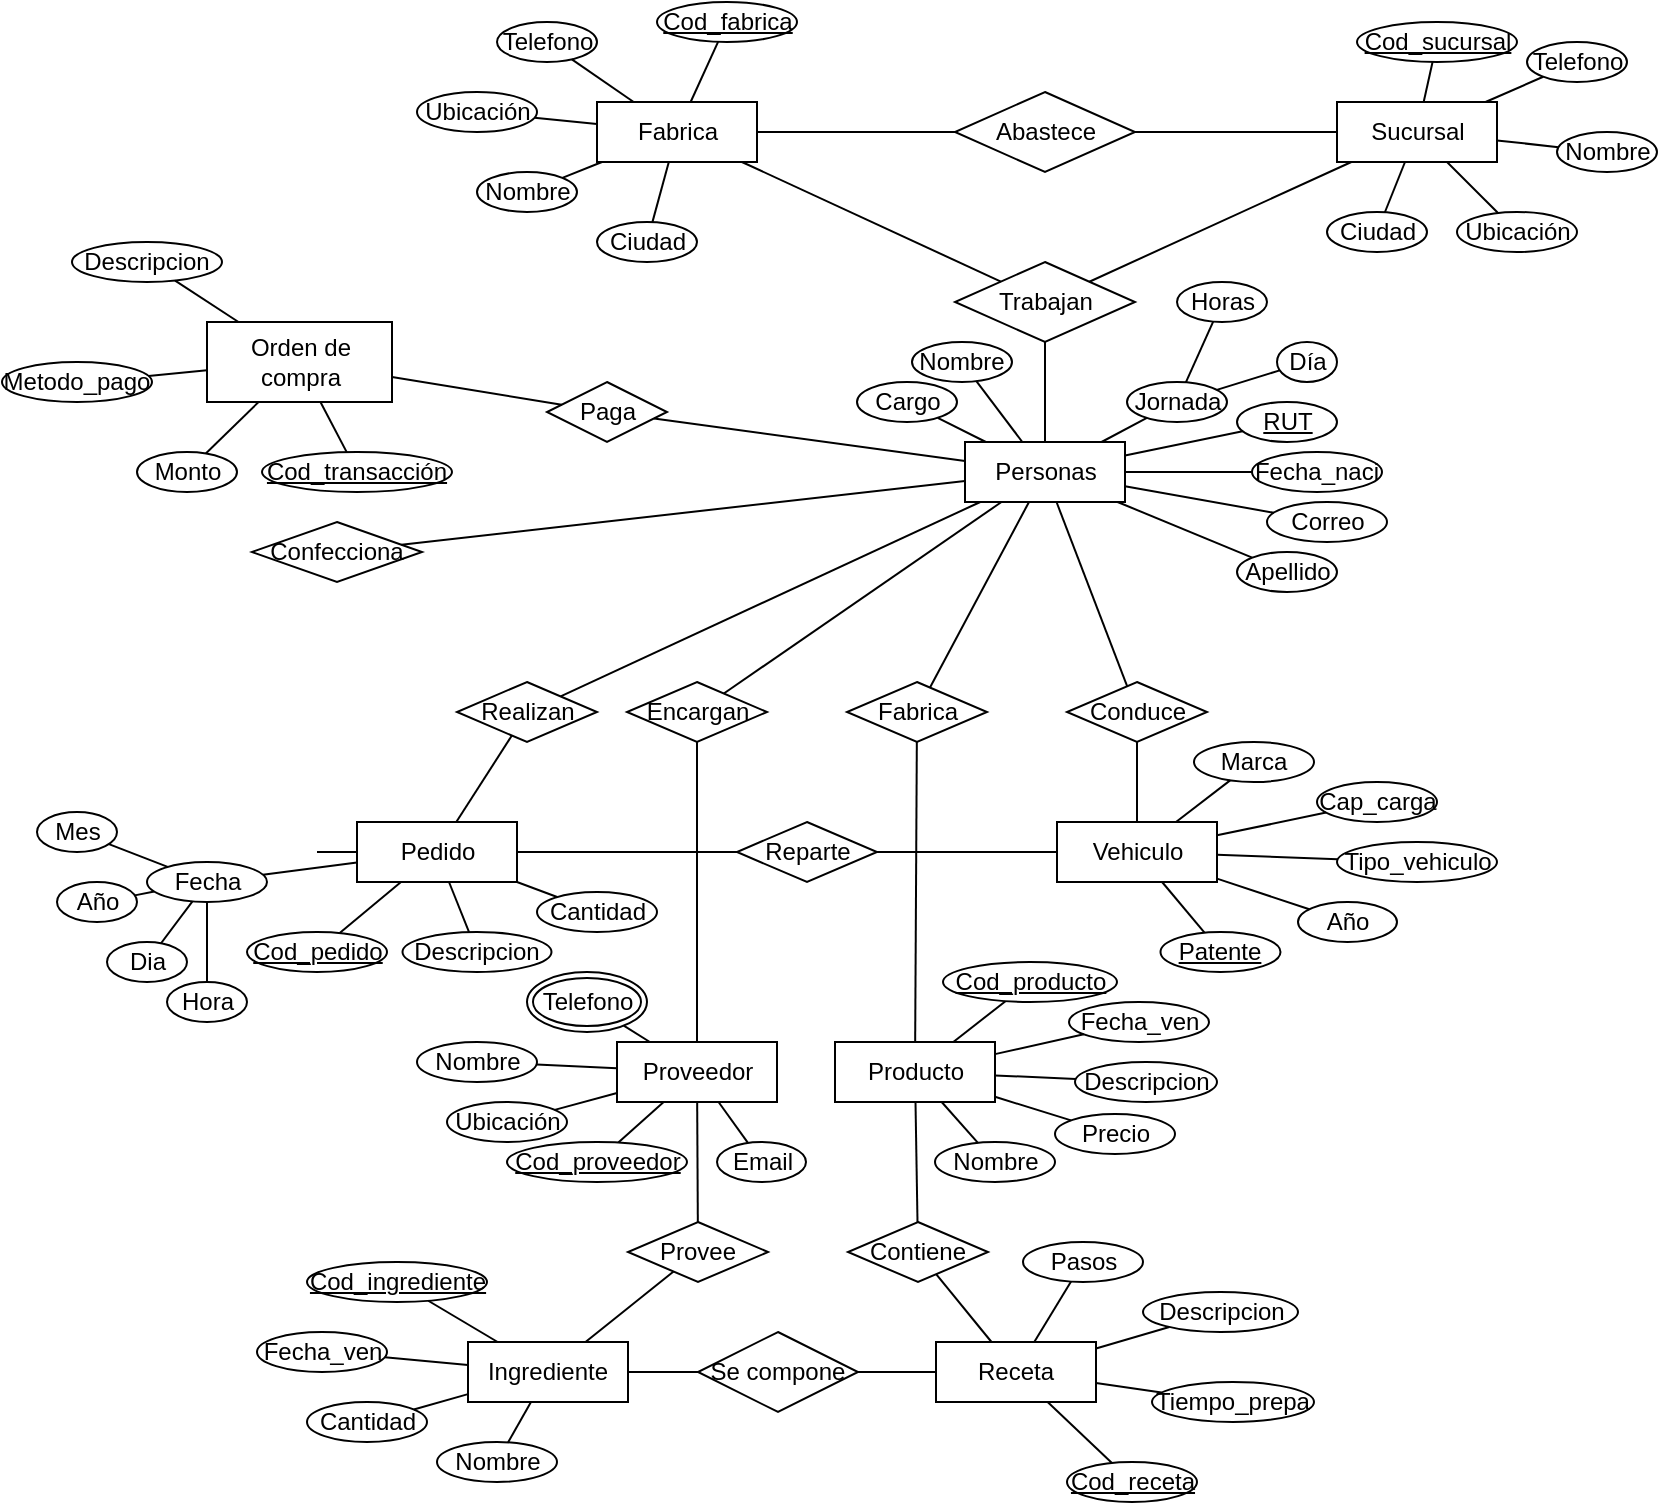 <mxfile version="21.3.7" type="device">
  <diagram name="Página-1" id="xg-PnJ5UTF3HTIieWov8">
    <mxGraphModel dx="2261" dy="756" grid="1" gridSize="10" guides="1" tooltips="1" connect="1" arrows="1" fold="1" page="1" pageScale="1" pageWidth="827" pageHeight="1169" math="0" shadow="0">
      <root>
        <mxCell id="0" />
        <mxCell id="1" parent="0" />
        <mxCell id="lKZP19kNSciog7X_ONzH-1" value="&lt;font style=&quot;vertical-align: inherit;&quot;&gt;&lt;font style=&quot;vertical-align: inherit;&quot;&gt;Fabrica&lt;/font&gt;&lt;/font&gt;" style="whiteSpace=wrap;html=1;align=center;" vertex="1" parent="1">
          <mxGeometry x="242.5" y="100" width="80" height="30" as="geometry" />
        </mxCell>
        <mxCell id="lKZP19kNSciog7X_ONzH-2" value="&lt;font style=&quot;vertical-align: inherit;&quot;&gt;&lt;font style=&quot;vertical-align: inherit;&quot;&gt;Sucursal&lt;br&gt;&lt;/font&gt;&lt;/font&gt;" style="whiteSpace=wrap;html=1;align=center;" vertex="1" parent="1">
          <mxGeometry x="612.5" y="100" width="80" height="30" as="geometry" />
        </mxCell>
        <mxCell id="lKZP19kNSciog7X_ONzH-3" value="&lt;font style=&quot;vertical-align: inherit;&quot;&gt;&lt;font style=&quot;vertical-align: inherit;&quot;&gt;Abastece&lt;/font&gt;&lt;/font&gt;" style="shape=rhombus;perimeter=rhombusPerimeter;whiteSpace=wrap;html=1;align=center;" vertex="1" parent="1">
          <mxGeometry x="421.5" y="95" width="90" height="40" as="geometry" />
        </mxCell>
        <mxCell id="lKZP19kNSciog7X_ONzH-4" value="&lt;font style=&quot;vertical-align: inherit;&quot;&gt;&lt;font style=&quot;vertical-align: inherit;&quot;&gt;&lt;font style=&quot;vertical-align: inherit;&quot;&gt;&lt;font style=&quot;vertical-align: inherit;&quot;&gt;Trabajan&lt;/font&gt;&lt;/font&gt;&lt;/font&gt;&lt;/font&gt;" style="shape=rhombus;perimeter=rhombusPerimeter;whiteSpace=wrap;html=1;align=center;" vertex="1" parent="1">
          <mxGeometry x="421.5" y="180" width="90" height="40" as="geometry" />
        </mxCell>
        <mxCell id="lKZP19kNSciog7X_ONzH-5" value="" style="endArrow=none;html=1;rounded=0;" edge="1" parent="1" source="lKZP19kNSciog7X_ONzH-3" target="lKZP19kNSciog7X_ONzH-2">
          <mxGeometry relative="1" as="geometry">
            <mxPoint x="382.5" y="300" as="sourcePoint" />
            <mxPoint x="542.5" y="300" as="targetPoint" />
          </mxGeometry>
        </mxCell>
        <mxCell id="lKZP19kNSciog7X_ONzH-6" value="" style="endArrow=none;html=1;rounded=0;" edge="1" parent="1" source="lKZP19kNSciog7X_ONzH-1" target="lKZP19kNSciog7X_ONzH-3">
          <mxGeometry relative="1" as="geometry">
            <mxPoint x="382.5" y="300" as="sourcePoint" />
            <mxPoint x="542.5" y="300" as="targetPoint" />
          </mxGeometry>
        </mxCell>
        <mxCell id="lKZP19kNSciog7X_ONzH-7" value="" style="endArrow=none;html=1;rounded=0;" edge="1" parent="1" source="lKZP19kNSciog7X_ONzH-4" target="lKZP19kNSciog7X_ONzH-2">
          <mxGeometry relative="1" as="geometry">
            <mxPoint x="382.5" y="300" as="sourcePoint" />
            <mxPoint x="542.5" y="300" as="targetPoint" />
          </mxGeometry>
        </mxCell>
        <mxCell id="lKZP19kNSciog7X_ONzH-8" value="" style="endArrow=none;html=1;rounded=0;" edge="1" parent="1" source="lKZP19kNSciog7X_ONzH-1" target="lKZP19kNSciog7X_ONzH-4">
          <mxGeometry relative="1" as="geometry">
            <mxPoint x="382.5" y="300" as="sourcePoint" />
            <mxPoint x="542.5" y="300" as="targetPoint" />
          </mxGeometry>
        </mxCell>
        <mxCell id="lKZP19kNSciog7X_ONzH-10" value="" style="endArrow=none;html=1;rounded=0;" edge="1" parent="1" source="lKZP19kNSciog7X_ONzH-11" target="lKZP19kNSciog7X_ONzH-4">
          <mxGeometry relative="1" as="geometry">
            <mxPoint x="382.5" y="300" as="sourcePoint" />
            <mxPoint x="542.5" y="300" as="targetPoint" />
          </mxGeometry>
        </mxCell>
        <mxCell id="lKZP19kNSciog7X_ONzH-11" value="&lt;font style=&quot;vertical-align: inherit;&quot;&gt;&lt;font style=&quot;vertical-align: inherit;&quot;&gt;&lt;font style=&quot;vertical-align: inherit;&quot;&gt;&lt;font style=&quot;vertical-align: inherit;&quot;&gt;Personas&lt;/font&gt;&lt;/font&gt;&lt;/font&gt;&lt;/font&gt;" style="whiteSpace=wrap;html=1;align=center;" vertex="1" parent="1">
          <mxGeometry x="426.5" y="270" width="80" height="30" as="geometry" />
        </mxCell>
        <mxCell id="lKZP19kNSciog7X_ONzH-12" value="" style="endArrow=none;html=1;rounded=0;" edge="1" parent="1" source="lKZP19kNSciog7X_ONzH-11" target="lKZP19kNSciog7X_ONzH-77">
          <mxGeometry relative="1" as="geometry">
            <mxPoint x="382.5" y="300" as="sourcePoint" />
            <mxPoint x="466.5" y="325" as="targetPoint" />
          </mxGeometry>
        </mxCell>
        <mxCell id="lKZP19kNSciog7X_ONzH-13" value="&lt;font style=&quot;vertical-align: inherit;&quot;&gt;&lt;font style=&quot;vertical-align: inherit;&quot;&gt;&lt;font style=&quot;vertical-align: inherit;&quot;&gt;&lt;font style=&quot;vertical-align: inherit;&quot;&gt;&lt;font style=&quot;vertical-align: inherit;&quot;&gt;&lt;font style=&quot;vertical-align: inherit;&quot;&gt;&lt;font style=&quot;vertical-align: inherit;&quot;&gt;&lt;font style=&quot;vertical-align: inherit;&quot;&gt;&lt;font style=&quot;vertical-align: inherit;&quot;&gt;&lt;font style=&quot;vertical-align: inherit;&quot;&gt;&lt;font style=&quot;vertical-align: inherit;&quot;&gt;&lt;font style=&quot;vertical-align: inherit;&quot;&gt;&lt;font style=&quot;vertical-align: inherit;&quot;&gt;&lt;font style=&quot;vertical-align: inherit;&quot;&gt;Confecciona&lt;/font&gt;&lt;/font&gt;&lt;/font&gt;&lt;/font&gt;&lt;/font&gt;&lt;/font&gt;&lt;/font&gt;&lt;/font&gt;&lt;/font&gt;&lt;/font&gt;&lt;/font&gt;&lt;/font&gt;&lt;/font&gt;&lt;/font&gt;" style="shape=rhombus;perimeter=rhombusPerimeter;whiteSpace=wrap;html=1;align=center;" vertex="1" parent="1">
          <mxGeometry x="70" y="310" width="85" height="30" as="geometry" />
        </mxCell>
        <mxCell id="lKZP19kNSciog7X_ONzH-14" value="" style="endArrow=none;html=1;rounded=0;" edge="1" parent="1" source="lKZP19kNSciog7X_ONzH-13" target="lKZP19kNSciog7X_ONzH-11">
          <mxGeometry relative="1" as="geometry">
            <mxPoint x="192.5" y="420" as="sourcePoint" />
            <mxPoint x="352.5" y="420" as="targetPoint" />
          </mxGeometry>
        </mxCell>
        <mxCell id="lKZP19kNSciog7X_ONzH-15" value="&lt;font style=&quot;vertical-align: inherit;&quot;&gt;&lt;font style=&quot;vertical-align: inherit;&quot;&gt;Telefono&lt;/font&gt;&lt;/font&gt;" style="ellipse;whiteSpace=wrap;html=1;align=center;" vertex="1" parent="1">
          <mxGeometry x="192.5" y="60" width="50" height="20" as="geometry" />
        </mxCell>
        <mxCell id="lKZP19kNSciog7X_ONzH-16" value="&lt;font style=&quot;vertical-align: inherit;&quot;&gt;&lt;font style=&quot;vertical-align: inherit;&quot;&gt;&lt;font style=&quot;vertical-align: inherit;&quot;&gt;&lt;font style=&quot;vertical-align: inherit;&quot;&gt;Nombre&lt;/font&gt;&lt;/font&gt;&lt;/font&gt;&lt;/font&gt;" style="ellipse;whiteSpace=wrap;html=1;align=center;" vertex="1" parent="1">
          <mxGeometry x="182.5" y="135" width="50" height="20" as="geometry" />
        </mxCell>
        <mxCell id="lKZP19kNSciog7X_ONzH-17" value="&lt;font style=&quot;vertical-align: inherit;&quot;&gt;&lt;font style=&quot;vertical-align: inherit;&quot;&gt;&lt;font style=&quot;vertical-align: inherit;&quot;&gt;&lt;font style=&quot;vertical-align: inherit;&quot;&gt;Ciudad&lt;/font&gt;&lt;/font&gt;&lt;/font&gt;&lt;/font&gt;" style="ellipse;whiteSpace=wrap;html=1;align=center;" vertex="1" parent="1">
          <mxGeometry x="242.5" y="160" width="50" height="20" as="geometry" />
        </mxCell>
        <mxCell id="lKZP19kNSciog7X_ONzH-18" value="&lt;font style=&quot;vertical-align: inherit;&quot;&gt;&lt;font style=&quot;vertical-align: inherit;&quot;&gt;&lt;font style=&quot;vertical-align: inherit;&quot;&gt;&lt;font style=&quot;vertical-align: inherit;&quot;&gt;Ubicación&lt;/font&gt;&lt;/font&gt;&lt;/font&gt;&lt;/font&gt;" style="ellipse;whiteSpace=wrap;html=1;align=center;" vertex="1" parent="1">
          <mxGeometry x="152.5" y="95" width="60" height="20" as="geometry" />
        </mxCell>
        <mxCell id="lKZP19kNSciog7X_ONzH-19" value="&lt;font style=&quot;vertical-align: inherit;&quot;&gt;&lt;font style=&quot;vertical-align: inherit;&quot;&gt;&lt;font style=&quot;vertical-align: inherit;&quot;&gt;&lt;font style=&quot;vertical-align: inherit;&quot;&gt;&lt;font style=&quot;vertical-align: inherit;&quot;&gt;&lt;font style=&quot;vertical-align: inherit;&quot;&gt;&lt;u&gt;Cod_fabrica&lt;/u&gt;&lt;/font&gt;&lt;/font&gt;&lt;/font&gt;&lt;/font&gt;&lt;/font&gt;&lt;/font&gt;" style="ellipse;whiteSpace=wrap;html=1;align=center;" vertex="1" parent="1">
          <mxGeometry x="272.5" y="50" width="70" height="20" as="geometry" />
        </mxCell>
        <mxCell id="lKZP19kNSciog7X_ONzH-20" value="" style="endArrow=none;html=1;rounded=0;" edge="1" parent="1" source="lKZP19kNSciog7X_ONzH-19" target="lKZP19kNSciog7X_ONzH-1">
          <mxGeometry relative="1" as="geometry">
            <mxPoint x="362.5" y="250" as="sourcePoint" />
            <mxPoint x="522.5" y="250" as="targetPoint" />
          </mxGeometry>
        </mxCell>
        <mxCell id="lKZP19kNSciog7X_ONzH-21" value="" style="endArrow=none;html=1;rounded=0;" edge="1" parent="1" source="lKZP19kNSciog7X_ONzH-15" target="lKZP19kNSciog7X_ONzH-1">
          <mxGeometry relative="1" as="geometry">
            <mxPoint x="362.5" y="250" as="sourcePoint" />
            <mxPoint x="522.5" y="250" as="targetPoint" />
          </mxGeometry>
        </mxCell>
        <mxCell id="lKZP19kNSciog7X_ONzH-22" value="" style="endArrow=none;html=1;rounded=0;" edge="1" parent="1" source="lKZP19kNSciog7X_ONzH-18" target="lKZP19kNSciog7X_ONzH-1">
          <mxGeometry relative="1" as="geometry">
            <mxPoint x="362.5" y="250" as="sourcePoint" />
            <mxPoint x="522.5" y="250" as="targetPoint" />
          </mxGeometry>
        </mxCell>
        <mxCell id="lKZP19kNSciog7X_ONzH-23" value="" style="endArrow=none;html=1;rounded=0;" edge="1" parent="1" source="lKZP19kNSciog7X_ONzH-16" target="lKZP19kNSciog7X_ONzH-1">
          <mxGeometry relative="1" as="geometry">
            <mxPoint x="362.5" y="250" as="sourcePoint" />
            <mxPoint x="522.5" y="250" as="targetPoint" />
          </mxGeometry>
        </mxCell>
        <mxCell id="lKZP19kNSciog7X_ONzH-24" value="" style="endArrow=none;html=1;rounded=0;" edge="1" parent="1" source="lKZP19kNSciog7X_ONzH-1" target="lKZP19kNSciog7X_ONzH-17">
          <mxGeometry relative="1" as="geometry">
            <mxPoint x="362.5" y="250" as="sourcePoint" />
            <mxPoint x="522.5" y="250" as="targetPoint" />
          </mxGeometry>
        </mxCell>
        <mxCell id="lKZP19kNSciog7X_ONzH-25" value="&lt;font style=&quot;vertical-align: inherit;&quot;&gt;&lt;font style=&quot;vertical-align: inherit;&quot;&gt;&lt;font style=&quot;vertical-align: inherit;&quot;&gt;&lt;font style=&quot;vertical-align: inherit;&quot;&gt;&lt;font style=&quot;vertical-align: inherit;&quot;&gt;&lt;font style=&quot;vertical-align: inherit;&quot;&gt;Ciudad&lt;/font&gt;&lt;/font&gt;&lt;/font&gt;&lt;/font&gt;&lt;/font&gt;&lt;/font&gt;" style="ellipse;whiteSpace=wrap;html=1;align=center;" vertex="1" parent="1">
          <mxGeometry x="607.5" y="155" width="50" height="20" as="geometry" />
        </mxCell>
        <mxCell id="lKZP19kNSciog7X_ONzH-26" value="&lt;font style=&quot;vertical-align: inherit;&quot;&gt;&lt;font style=&quot;vertical-align: inherit;&quot;&gt;&lt;font style=&quot;vertical-align: inherit;&quot;&gt;&lt;font style=&quot;vertical-align: inherit;&quot;&gt;&lt;font style=&quot;vertical-align: inherit;&quot;&gt;&lt;font style=&quot;vertical-align: inherit;&quot;&gt;&lt;font style=&quot;vertical-align: inherit;&quot;&gt;&lt;font style=&quot;vertical-align: inherit;&quot;&gt;Ubicación&lt;/font&gt;&lt;/font&gt;&lt;/font&gt;&lt;/font&gt;&lt;/font&gt;&lt;/font&gt;&lt;/font&gt;&lt;/font&gt;" style="ellipse;whiteSpace=wrap;html=1;align=center;" vertex="1" parent="1">
          <mxGeometry x="672.5" y="155" width="60" height="20" as="geometry" />
        </mxCell>
        <mxCell id="lKZP19kNSciog7X_ONzH-27" value="&lt;font style=&quot;vertical-align: inherit;&quot;&gt;&lt;font style=&quot;vertical-align: inherit;&quot;&gt;&lt;font style=&quot;vertical-align: inherit;&quot;&gt;&lt;font style=&quot;vertical-align: inherit;&quot;&gt;&lt;font style=&quot;vertical-align: inherit;&quot;&gt;&lt;font style=&quot;vertical-align: inherit;&quot;&gt;&lt;font style=&quot;vertical-align: inherit;&quot;&gt;&lt;font style=&quot;vertical-align: inherit;&quot;&gt;Nombre&lt;/font&gt;&lt;/font&gt;&lt;/font&gt;&lt;/font&gt;&lt;/font&gt;&lt;/font&gt;&lt;/font&gt;&lt;/font&gt;" style="ellipse;whiteSpace=wrap;html=1;align=center;" vertex="1" parent="1">
          <mxGeometry x="722.5" y="115" width="50" height="20" as="geometry" />
        </mxCell>
        <mxCell id="lKZP19kNSciog7X_ONzH-28" value="&lt;font style=&quot;vertical-align: inherit;&quot;&gt;&lt;font style=&quot;vertical-align: inherit;&quot;&gt;&lt;font style=&quot;vertical-align: inherit;&quot;&gt;&lt;font style=&quot;vertical-align: inherit;&quot;&gt;&lt;font style=&quot;vertical-align: inherit;&quot;&gt;&lt;font style=&quot;vertical-align: inherit;&quot;&gt;&lt;font style=&quot;vertical-align: inherit;&quot;&gt;&lt;font style=&quot;vertical-align: inherit;&quot;&gt;Telefono&lt;/font&gt;&lt;/font&gt;&lt;/font&gt;&lt;/font&gt;&lt;/font&gt;&lt;/font&gt;&lt;/font&gt;&lt;/font&gt;" style="ellipse;whiteSpace=wrap;html=1;align=center;" vertex="1" parent="1">
          <mxGeometry x="707.5" y="70" width="50" height="20" as="geometry" />
        </mxCell>
        <mxCell id="lKZP19kNSciog7X_ONzH-29" value="&lt;font style=&quot;vertical-align: inherit;&quot;&gt;&lt;font style=&quot;vertical-align: inherit;&quot;&gt;&lt;font style=&quot;vertical-align: inherit;&quot;&gt;&lt;font style=&quot;vertical-align: inherit;&quot;&gt;&lt;font style=&quot;vertical-align: inherit;&quot;&gt;&lt;font style=&quot;vertical-align: inherit;&quot;&gt;&lt;font style=&quot;vertical-align: inherit;&quot;&gt;&lt;font style=&quot;vertical-align: inherit;&quot;&gt;&lt;u&gt;Cod_sucursal&lt;/u&gt;&lt;/font&gt;&lt;/font&gt;&lt;/font&gt;&lt;/font&gt;&lt;/font&gt;&lt;/font&gt;&lt;/font&gt;&lt;/font&gt;" style="ellipse;whiteSpace=wrap;html=1;align=center;" vertex="1" parent="1">
          <mxGeometry x="622.5" y="60" width="80" height="20" as="geometry" />
        </mxCell>
        <mxCell id="lKZP19kNSciog7X_ONzH-30" value="" style="endArrow=none;html=1;rounded=0;" edge="1" parent="1" source="lKZP19kNSciog7X_ONzH-25" target="lKZP19kNSciog7X_ONzH-2">
          <mxGeometry relative="1" as="geometry">
            <mxPoint x="662.5" y="150" as="sourcePoint" />
            <mxPoint x="522.5" y="250" as="targetPoint" />
          </mxGeometry>
        </mxCell>
        <mxCell id="lKZP19kNSciog7X_ONzH-31" value="" style="endArrow=none;html=1;rounded=0;" edge="1" parent="1" source="lKZP19kNSciog7X_ONzH-26" target="lKZP19kNSciog7X_ONzH-2">
          <mxGeometry relative="1" as="geometry">
            <mxPoint x="362.5" y="250" as="sourcePoint" />
            <mxPoint x="522.5" y="250" as="targetPoint" />
          </mxGeometry>
        </mxCell>
        <mxCell id="lKZP19kNSciog7X_ONzH-32" value="" style="endArrow=none;html=1;rounded=0;" edge="1" parent="1" source="lKZP19kNSciog7X_ONzH-27" target="lKZP19kNSciog7X_ONzH-2">
          <mxGeometry relative="1" as="geometry">
            <mxPoint x="362.5" y="250" as="sourcePoint" />
            <mxPoint x="522.5" y="250" as="targetPoint" />
          </mxGeometry>
        </mxCell>
        <mxCell id="lKZP19kNSciog7X_ONzH-33" value="" style="endArrow=none;html=1;rounded=0;" edge="1" parent="1" source="lKZP19kNSciog7X_ONzH-2" target="lKZP19kNSciog7X_ONzH-28">
          <mxGeometry relative="1" as="geometry">
            <mxPoint x="362.5" y="250" as="sourcePoint" />
            <mxPoint x="522.5" y="250" as="targetPoint" />
          </mxGeometry>
        </mxCell>
        <mxCell id="lKZP19kNSciog7X_ONzH-34" value="" style="endArrow=none;html=1;rounded=0;" edge="1" parent="1" source="lKZP19kNSciog7X_ONzH-2" target="lKZP19kNSciog7X_ONzH-29">
          <mxGeometry relative="1" as="geometry">
            <mxPoint x="362.5" y="250" as="sourcePoint" />
            <mxPoint x="522.5" y="250" as="targetPoint" />
          </mxGeometry>
        </mxCell>
        <mxCell id="lKZP19kNSciog7X_ONzH-35" value="&lt;font style=&quot;vertical-align: inherit;&quot;&gt;&lt;font style=&quot;vertical-align: inherit;&quot;&gt;&lt;font style=&quot;vertical-align: inherit;&quot;&gt;&lt;font style=&quot;vertical-align: inherit;&quot;&gt;&lt;font style=&quot;vertical-align: inherit;&quot;&gt;&lt;font style=&quot;vertical-align: inherit;&quot;&gt;Nombre&lt;/font&gt;&lt;/font&gt;&lt;/font&gt;&lt;/font&gt;&lt;/font&gt;&lt;/font&gt;" style="ellipse;whiteSpace=wrap;html=1;align=center;" vertex="1" parent="1">
          <mxGeometry x="400" y="220" width="50" height="20" as="geometry" />
        </mxCell>
        <mxCell id="lKZP19kNSciog7X_ONzH-36" value="&lt;font style=&quot;vertical-align: inherit;&quot;&gt;&lt;font style=&quot;vertical-align: inherit;&quot;&gt;&lt;font style=&quot;vertical-align: inherit;&quot;&gt;&lt;font style=&quot;vertical-align: inherit;&quot;&gt;&lt;font style=&quot;vertical-align: inherit;&quot;&gt;&lt;font style=&quot;vertical-align: inherit;&quot;&gt;Apellido&lt;/font&gt;&lt;/font&gt;&lt;/font&gt;&lt;/font&gt;&lt;/font&gt;&lt;/font&gt;" style="ellipse;whiteSpace=wrap;html=1;align=center;" vertex="1" parent="1">
          <mxGeometry x="562.5" y="325" width="50" height="20" as="geometry" />
        </mxCell>
        <mxCell id="lKZP19kNSciog7X_ONzH-37" value="&lt;font style=&quot;vertical-align: inherit;&quot;&gt;&lt;font style=&quot;vertical-align: inherit;&quot;&gt;&lt;font style=&quot;vertical-align: inherit;&quot;&gt;&lt;font style=&quot;vertical-align: inherit;&quot;&gt;&lt;font style=&quot;vertical-align: inherit;&quot;&gt;&lt;font style=&quot;vertical-align: inherit;&quot;&gt;Cargo&lt;/font&gt;&lt;/font&gt;&lt;/font&gt;&lt;/font&gt;&lt;/font&gt;&lt;/font&gt;" style="ellipse;whiteSpace=wrap;html=1;align=center;" vertex="1" parent="1">
          <mxGeometry x="372.5" y="240" width="50" height="20" as="geometry" />
        </mxCell>
        <mxCell id="lKZP19kNSciog7X_ONzH-38" value="&lt;font style=&quot;vertical-align: inherit;&quot;&gt;&lt;font style=&quot;vertical-align: inherit;&quot;&gt;&lt;font style=&quot;vertical-align: inherit;&quot;&gt;&lt;font style=&quot;vertical-align: inherit;&quot;&gt;&lt;font style=&quot;vertical-align: inherit;&quot;&gt;&lt;font style=&quot;vertical-align: inherit;&quot;&gt;Jornada&lt;/font&gt;&lt;/font&gt;&lt;/font&gt;&lt;/font&gt;&lt;/font&gt;&lt;/font&gt;" style="ellipse;whiteSpace=wrap;html=1;align=center;" vertex="1" parent="1">
          <mxGeometry x="507.5" y="240" width="50" height="20" as="geometry" />
        </mxCell>
        <mxCell id="lKZP19kNSciog7X_ONzH-39" value="&lt;font style=&quot;vertical-align: inherit;&quot;&gt;&lt;font style=&quot;vertical-align: inherit;&quot;&gt;&lt;font style=&quot;vertical-align: inherit;&quot;&gt;&lt;font style=&quot;vertical-align: inherit;&quot;&gt;&lt;font style=&quot;vertical-align: inherit;&quot;&gt;&lt;font style=&quot;vertical-align: inherit;&quot;&gt;Fecha_naci&lt;/font&gt;&lt;/font&gt;&lt;/font&gt;&lt;/font&gt;&lt;/font&gt;&lt;/font&gt;" style="ellipse;whiteSpace=wrap;html=1;align=center;" vertex="1" parent="1">
          <mxGeometry x="570" y="275" width="65" height="20" as="geometry" />
        </mxCell>
        <mxCell id="lKZP19kNSciog7X_ONzH-40" value="&lt;font style=&quot;vertical-align: inherit;&quot;&gt;&lt;font style=&quot;vertical-align: inherit;&quot;&gt;&lt;font style=&quot;vertical-align: inherit;&quot;&gt;&lt;font style=&quot;vertical-align: inherit;&quot;&gt;&lt;font style=&quot;vertical-align: inherit;&quot;&gt;&lt;font style=&quot;vertical-align: inherit;&quot;&gt;&lt;u&gt;RUT&lt;/u&gt;&lt;/font&gt;&lt;/font&gt;&lt;/font&gt;&lt;/font&gt;&lt;/font&gt;&lt;/font&gt;" style="ellipse;whiteSpace=wrap;html=1;align=center;" vertex="1" parent="1">
          <mxGeometry x="562.5" y="250" width="50" height="20" as="geometry" />
        </mxCell>
        <mxCell id="lKZP19kNSciog7X_ONzH-41" value="&lt;font style=&quot;vertical-align: inherit;&quot;&gt;&lt;font style=&quot;vertical-align: inherit;&quot;&gt;&lt;font style=&quot;vertical-align: inherit;&quot;&gt;&lt;font style=&quot;vertical-align: inherit;&quot;&gt;&lt;font style=&quot;vertical-align: inherit;&quot;&gt;&lt;font style=&quot;vertical-align: inherit;&quot;&gt;Horas&lt;/font&gt;&lt;/font&gt;&lt;/font&gt;&lt;/font&gt;&lt;/font&gt;&lt;/font&gt;" style="ellipse;whiteSpace=wrap;html=1;align=center;" vertex="1" parent="1">
          <mxGeometry x="532.5" y="190" width="45" height="20" as="geometry" />
        </mxCell>
        <mxCell id="lKZP19kNSciog7X_ONzH-42" value="&lt;font style=&quot;vertical-align: inherit;&quot;&gt;&lt;font style=&quot;vertical-align: inherit;&quot;&gt;&lt;font style=&quot;vertical-align: inherit;&quot;&gt;&lt;font style=&quot;vertical-align: inherit;&quot;&gt;&lt;font style=&quot;vertical-align: inherit;&quot;&gt;&lt;font style=&quot;vertical-align: inherit;&quot;&gt;Día&lt;/font&gt;&lt;/font&gt;&lt;/font&gt;&lt;/font&gt;&lt;/font&gt;&lt;/font&gt;" style="ellipse;whiteSpace=wrap;html=1;align=center;" vertex="1" parent="1">
          <mxGeometry x="582.5" y="220" width="30" height="20" as="geometry" />
        </mxCell>
        <mxCell id="lKZP19kNSciog7X_ONzH-43" value="" style="endArrow=none;html=1;rounded=0;" edge="1" parent="1" source="lKZP19kNSciog7X_ONzH-35" target="lKZP19kNSciog7X_ONzH-11">
          <mxGeometry relative="1" as="geometry">
            <mxPoint x="362.5" y="320" as="sourcePoint" />
            <mxPoint x="522.5" y="320" as="targetPoint" />
          </mxGeometry>
        </mxCell>
        <mxCell id="lKZP19kNSciog7X_ONzH-44" value="" style="endArrow=none;html=1;rounded=0;" edge="1" parent="1" source="lKZP19kNSciog7X_ONzH-11" target="lKZP19kNSciog7X_ONzH-36">
          <mxGeometry relative="1" as="geometry">
            <mxPoint x="362.5" y="320" as="sourcePoint" />
            <mxPoint x="522.5" y="320" as="targetPoint" />
          </mxGeometry>
        </mxCell>
        <mxCell id="lKZP19kNSciog7X_ONzH-45" value="" style="endArrow=none;html=1;rounded=0;" edge="1" parent="1" source="lKZP19kNSciog7X_ONzH-11" target="lKZP19kNSciog7X_ONzH-39">
          <mxGeometry relative="1" as="geometry">
            <mxPoint x="362.5" y="320" as="sourcePoint" />
            <mxPoint x="522.5" y="320" as="targetPoint" />
          </mxGeometry>
        </mxCell>
        <mxCell id="lKZP19kNSciog7X_ONzH-46" value="" style="endArrow=none;html=1;rounded=0;" edge="1" parent="1" source="lKZP19kNSciog7X_ONzH-37" target="lKZP19kNSciog7X_ONzH-11">
          <mxGeometry relative="1" as="geometry">
            <mxPoint x="362.5" y="320" as="sourcePoint" />
            <mxPoint x="522.5" y="320" as="targetPoint" />
          </mxGeometry>
        </mxCell>
        <mxCell id="lKZP19kNSciog7X_ONzH-47" value="" style="endArrow=none;html=1;rounded=0;" edge="1" parent="1" source="lKZP19kNSciog7X_ONzH-11" target="lKZP19kNSciog7X_ONzH-40">
          <mxGeometry relative="1" as="geometry">
            <mxPoint x="362.5" y="320" as="sourcePoint" />
            <mxPoint x="522.5" y="320" as="targetPoint" />
          </mxGeometry>
        </mxCell>
        <mxCell id="lKZP19kNSciog7X_ONzH-48" value="" style="endArrow=none;html=1;rounded=0;" edge="1" parent="1" source="lKZP19kNSciog7X_ONzH-11" target="lKZP19kNSciog7X_ONzH-38">
          <mxGeometry relative="1" as="geometry">
            <mxPoint x="362.5" y="320" as="sourcePoint" />
            <mxPoint x="522.5" y="320" as="targetPoint" />
          </mxGeometry>
        </mxCell>
        <mxCell id="lKZP19kNSciog7X_ONzH-49" value="" style="endArrow=none;html=1;rounded=0;" edge="1" parent="1" source="lKZP19kNSciog7X_ONzH-38" target="lKZP19kNSciog7X_ONzH-41">
          <mxGeometry relative="1" as="geometry">
            <mxPoint x="362.5" y="320" as="sourcePoint" />
            <mxPoint x="522.5" y="320" as="targetPoint" />
          </mxGeometry>
        </mxCell>
        <mxCell id="lKZP19kNSciog7X_ONzH-50" value="" style="endArrow=none;html=1;rounded=0;" edge="1" parent="1" source="lKZP19kNSciog7X_ONzH-38" target="lKZP19kNSciog7X_ONzH-42">
          <mxGeometry relative="1" as="geometry">
            <mxPoint x="362.5" y="320" as="sourcePoint" />
            <mxPoint x="522.5" y="320" as="targetPoint" />
          </mxGeometry>
        </mxCell>
        <mxCell id="lKZP19kNSciog7X_ONzH-51" value="Correo" style="ellipse;whiteSpace=wrap;html=1;align=center;" vertex="1" parent="1">
          <mxGeometry x="577.5" y="300" width="60" height="20" as="geometry" />
        </mxCell>
        <mxCell id="lKZP19kNSciog7X_ONzH-52" value="" style="endArrow=none;html=1;rounded=0;" edge="1" parent="1" source="lKZP19kNSciog7X_ONzH-51" target="lKZP19kNSciog7X_ONzH-11">
          <mxGeometry relative="1" as="geometry">
            <mxPoint x="442.5" y="370" as="sourcePoint" />
            <mxPoint x="602.5" y="370" as="targetPoint" />
          </mxGeometry>
        </mxCell>
        <mxCell id="lKZP19kNSciog7X_ONzH-53" value="Paga" style="shape=rhombus;perimeter=rhombusPerimeter;whiteSpace=wrap;html=1;align=center;" vertex="1" parent="1">
          <mxGeometry x="217.5" y="240" width="60" height="30" as="geometry" />
        </mxCell>
        <mxCell id="lKZP19kNSciog7X_ONzH-54" value="" style="endArrow=none;html=1;rounded=0;" edge="1" parent="1" source="lKZP19kNSciog7X_ONzH-53" target="lKZP19kNSciog7X_ONzH-11">
          <mxGeometry relative="1" as="geometry">
            <mxPoint x="242.5" y="360" as="sourcePoint" />
            <mxPoint x="402.5" y="360" as="targetPoint" />
          </mxGeometry>
        </mxCell>
        <mxCell id="lKZP19kNSciog7X_ONzH-55" value="" style="endArrow=none;html=1;rounded=0;" edge="1" parent="1" source="lKZP19kNSciog7X_ONzH-67" target="lKZP19kNSciog7X_ONzH-53">
          <mxGeometry relative="1" as="geometry">
            <mxPoint x="147.5" y="240.714" as="sourcePoint" />
            <mxPoint x="402.5" y="360" as="targetPoint" />
          </mxGeometry>
        </mxCell>
        <mxCell id="lKZP19kNSciog7X_ONzH-56" value="&lt;font style=&quot;vertical-align: inherit;&quot;&gt;&lt;font style=&quot;vertical-align: inherit;&quot;&gt;&lt;font style=&quot;vertical-align: inherit;&quot;&gt;&lt;font style=&quot;vertical-align: inherit;&quot;&gt;&lt;font style=&quot;vertical-align: inherit;&quot;&gt;&lt;font style=&quot;vertical-align: inherit;&quot;&gt;Monto&lt;/font&gt;&lt;/font&gt;&lt;/font&gt;&lt;/font&gt;&lt;/font&gt;&lt;/font&gt;" style="ellipse;whiteSpace=wrap;html=1;align=center;" vertex="1" parent="1">
          <mxGeometry x="12.5" y="275" width="50" height="20" as="geometry" />
        </mxCell>
        <mxCell id="lKZP19kNSciog7X_ONzH-57" value="&lt;font style=&quot;vertical-align: inherit;&quot;&gt;&lt;font style=&quot;vertical-align: inherit;&quot;&gt;&lt;font style=&quot;vertical-align: inherit;&quot;&gt;&lt;font style=&quot;vertical-align: inherit;&quot;&gt;&lt;font style=&quot;vertical-align: inherit;&quot;&gt;&lt;font style=&quot;vertical-align: inherit;&quot;&gt;Metodo_pago&lt;/font&gt;&lt;/font&gt;&lt;/font&gt;&lt;/font&gt;&lt;/font&gt;&lt;/font&gt;" style="ellipse;whiteSpace=wrap;html=1;align=center;" vertex="1" parent="1">
          <mxGeometry x="-55" y="230" width="75" height="20" as="geometry" />
        </mxCell>
        <mxCell id="lKZP19kNSciog7X_ONzH-60" value="&lt;font style=&quot;vertical-align: inherit;&quot;&gt;&lt;font style=&quot;vertical-align: inherit;&quot;&gt;&lt;font style=&quot;vertical-align: inherit;&quot;&gt;&lt;font style=&quot;vertical-align: inherit;&quot;&gt;&lt;font style=&quot;vertical-align: inherit;&quot;&gt;&lt;font style=&quot;vertical-align: inherit;&quot;&gt;&lt;u&gt;Cod_transacción&lt;/u&gt;&lt;/font&gt;&lt;/font&gt;&lt;/font&gt;&lt;/font&gt;&lt;/font&gt;&lt;/font&gt;" style="ellipse;whiteSpace=wrap;html=1;align=center;" vertex="1" parent="1">
          <mxGeometry x="75" y="275" width="95" height="20" as="geometry" />
        </mxCell>
        <mxCell id="lKZP19kNSciog7X_ONzH-61" value="" style="endArrow=none;html=1;rounded=0;" edge="1" parent="1" source="lKZP19kNSciog7X_ONzH-67" target="lKZP19kNSciog7X_ONzH-60">
          <mxGeometry relative="1" as="geometry">
            <mxPoint x="-158.091" y="466" as="sourcePoint" />
            <mxPoint x="92.5" y="516" as="targetPoint" />
          </mxGeometry>
        </mxCell>
        <mxCell id="lKZP19kNSciog7X_ONzH-64" value="" style="endArrow=none;html=1;rounded=0;" edge="1" parent="1" source="lKZP19kNSciog7X_ONzH-57" target="lKZP19kNSciog7X_ONzH-67">
          <mxGeometry relative="1" as="geometry">
            <mxPoint x="-67.5" y="516" as="sourcePoint" />
            <mxPoint x="-199.167" y="436" as="targetPoint" />
          </mxGeometry>
        </mxCell>
        <mxCell id="lKZP19kNSciog7X_ONzH-65" value="" style="endArrow=none;html=1;rounded=0;" edge="1" parent="1" source="lKZP19kNSciog7X_ONzH-56" target="lKZP19kNSciog7X_ONzH-67">
          <mxGeometry relative="1" as="geometry">
            <mxPoint x="-67.5" y="516" as="sourcePoint" />
            <mxPoint x="-171.346" y="436" as="targetPoint" />
          </mxGeometry>
        </mxCell>
        <mxCell id="lKZP19kNSciog7X_ONzH-67" value="&lt;font style=&quot;vertical-align: inherit;&quot;&gt;&lt;font style=&quot;vertical-align: inherit;&quot;&gt;Orden de compra&lt;/font&gt;&lt;/font&gt;" style="whiteSpace=wrap;html=1;align=center;" vertex="1" parent="1">
          <mxGeometry x="47.5" y="210" width="92.5" height="40" as="geometry" />
        </mxCell>
        <mxCell id="lKZP19kNSciog7X_ONzH-76" value="&lt;font style=&quot;vertical-align: inherit;&quot;&gt;&lt;font style=&quot;vertical-align: inherit;&quot;&gt;&lt;font style=&quot;vertical-align: inherit;&quot;&gt;&lt;font style=&quot;vertical-align: inherit;&quot;&gt;&lt;font style=&quot;vertical-align: inherit;&quot;&gt;&lt;font style=&quot;vertical-align: inherit;&quot;&gt;Encargan&lt;/font&gt;&lt;/font&gt;&lt;/font&gt;&lt;/font&gt;&lt;/font&gt;&lt;/font&gt;" style="shape=rhombus;perimeter=rhombusPerimeter;whiteSpace=wrap;html=1;align=center;" vertex="1" parent="1">
          <mxGeometry x="257.5" y="390" width="70" height="30" as="geometry" />
        </mxCell>
        <mxCell id="lKZP19kNSciog7X_ONzH-77" value="&lt;font style=&quot;vertical-align: inherit;&quot;&gt;&lt;font style=&quot;vertical-align: inherit;&quot;&gt;&lt;font style=&quot;vertical-align: inherit;&quot;&gt;&lt;font style=&quot;vertical-align: inherit;&quot;&gt;&lt;font style=&quot;vertical-align: inherit;&quot;&gt;&lt;font style=&quot;vertical-align: inherit;&quot;&gt;Realizan&lt;/font&gt;&lt;/font&gt;&lt;/font&gt;&lt;/font&gt;&lt;/font&gt;&lt;/font&gt;" style="shape=rhombus;perimeter=rhombusPerimeter;whiteSpace=wrap;html=1;align=center;" vertex="1" parent="1">
          <mxGeometry x="172.5" y="390" width="70" height="30" as="geometry" />
        </mxCell>
        <mxCell id="lKZP19kNSciog7X_ONzH-78" value="&lt;font style=&quot;vertical-align: inherit;&quot;&gt;&lt;font style=&quot;vertical-align: inherit;&quot;&gt;&lt;font style=&quot;vertical-align: inherit;&quot;&gt;&lt;font style=&quot;vertical-align: inherit;&quot;&gt;&lt;font style=&quot;vertical-align: inherit;&quot;&gt;&lt;font style=&quot;vertical-align: inherit;&quot;&gt;&lt;font style=&quot;vertical-align: inherit;&quot;&gt;&lt;font style=&quot;vertical-align: inherit;&quot;&gt;Fabrica&lt;/font&gt;&lt;/font&gt;&lt;/font&gt;&lt;/font&gt;&lt;/font&gt;&lt;/font&gt;&lt;/font&gt;&lt;/font&gt;" style="shape=rhombus;perimeter=rhombusPerimeter;whiteSpace=wrap;html=1;align=center;" vertex="1" parent="1">
          <mxGeometry x="367.5" y="390" width="70" height="30" as="geometry" />
        </mxCell>
        <mxCell id="lKZP19kNSciog7X_ONzH-79" value="&lt;font style=&quot;vertical-align: inherit;&quot;&gt;&lt;font style=&quot;vertical-align: inherit;&quot;&gt;&lt;font style=&quot;vertical-align: inherit;&quot;&gt;&lt;font style=&quot;vertical-align: inherit;&quot;&gt;&lt;font style=&quot;vertical-align: inherit;&quot;&gt;&lt;font style=&quot;vertical-align: inherit;&quot;&gt;&lt;font style=&quot;vertical-align: inherit;&quot;&gt;&lt;font style=&quot;vertical-align: inherit;&quot;&gt;Conduce&lt;/font&gt;&lt;/font&gt;&lt;/font&gt;&lt;/font&gt;&lt;/font&gt;&lt;/font&gt;&lt;/font&gt;&lt;/font&gt;" style="shape=rhombus;perimeter=rhombusPerimeter;whiteSpace=wrap;html=1;align=center;" vertex="1" parent="1">
          <mxGeometry x="477.5" y="390" width="70" height="30" as="geometry" />
        </mxCell>
        <mxCell id="lKZP19kNSciog7X_ONzH-80" value="&lt;font style=&quot;vertical-align: inherit;&quot;&gt;&lt;font style=&quot;vertical-align: inherit;&quot;&gt;&lt;font style=&quot;vertical-align: inherit;&quot;&gt;&lt;font style=&quot;vertical-align: inherit;&quot;&gt;&lt;font style=&quot;vertical-align: inherit;&quot;&gt;&lt;font style=&quot;vertical-align: inherit;&quot;&gt;&lt;font style=&quot;vertical-align: inherit;&quot;&gt;&lt;font style=&quot;vertical-align: inherit;&quot;&gt;Producto&lt;/font&gt;&lt;/font&gt;&lt;/font&gt;&lt;/font&gt;&lt;/font&gt;&lt;/font&gt;&lt;/font&gt;&lt;/font&gt;" style="whiteSpace=wrap;html=1;align=center;" vertex="1" parent="1">
          <mxGeometry x="361.5" y="570" width="80" height="30" as="geometry" />
        </mxCell>
        <mxCell id="lKZP19kNSciog7X_ONzH-81" value="&lt;font style=&quot;vertical-align: inherit;&quot;&gt;&lt;font style=&quot;vertical-align: inherit;&quot;&gt;&lt;font style=&quot;vertical-align: inherit;&quot;&gt;&lt;font style=&quot;vertical-align: inherit;&quot;&gt;&lt;font style=&quot;vertical-align: inherit;&quot;&gt;&lt;font style=&quot;vertical-align: inherit;&quot;&gt;&lt;font style=&quot;vertical-align: inherit;&quot;&gt;&lt;font style=&quot;vertical-align: inherit;&quot;&gt;Proveedor&lt;/font&gt;&lt;/font&gt;&lt;/font&gt;&lt;/font&gt;&lt;/font&gt;&lt;/font&gt;&lt;/font&gt;&lt;/font&gt;" style="whiteSpace=wrap;html=1;align=center;" vertex="1" parent="1">
          <mxGeometry x="252.5" y="570" width="80" height="30" as="geometry" />
        </mxCell>
        <mxCell id="lKZP19kNSciog7X_ONzH-82" value="&lt;font style=&quot;vertical-align: inherit;&quot;&gt;&lt;font style=&quot;vertical-align: inherit;&quot;&gt;&lt;font style=&quot;vertical-align: inherit;&quot;&gt;&lt;font style=&quot;vertical-align: inherit;&quot;&gt;&lt;font style=&quot;vertical-align: inherit;&quot;&gt;&lt;font style=&quot;vertical-align: inherit;&quot;&gt;&lt;font style=&quot;vertical-align: inherit;&quot;&gt;&lt;font style=&quot;vertical-align: inherit;&quot;&gt;Pedido&lt;/font&gt;&lt;/font&gt;&lt;/font&gt;&lt;/font&gt;&lt;/font&gt;&lt;/font&gt;&lt;/font&gt;&lt;/font&gt;" style="whiteSpace=wrap;html=1;align=center;" vertex="1" parent="1">
          <mxGeometry x="122.5" y="460" width="80" height="30" as="geometry" />
        </mxCell>
        <mxCell id="lKZP19kNSciog7X_ONzH-83" value="&lt;font style=&quot;vertical-align: inherit;&quot;&gt;&lt;font style=&quot;vertical-align: inherit;&quot;&gt;&lt;font style=&quot;vertical-align: inherit;&quot;&gt;&lt;font style=&quot;vertical-align: inherit;&quot;&gt;&lt;font style=&quot;vertical-align: inherit;&quot;&gt;&lt;font style=&quot;vertical-align: inherit;&quot;&gt;&lt;font style=&quot;vertical-align: inherit;&quot;&gt;&lt;font style=&quot;vertical-align: inherit;&quot;&gt;&lt;font style=&quot;vertical-align: inherit;&quot;&gt;&lt;font style=&quot;vertical-align: inherit;&quot;&gt;Receta&lt;/font&gt;&lt;/font&gt;&lt;/font&gt;&lt;/font&gt;&lt;/font&gt;&lt;/font&gt;&lt;/font&gt;&lt;/font&gt;&lt;/font&gt;&lt;/font&gt;" style="whiteSpace=wrap;html=1;align=center;" vertex="1" parent="1">
          <mxGeometry x="412" y="720" width="80" height="30" as="geometry" />
        </mxCell>
        <mxCell id="lKZP19kNSciog7X_ONzH-84" value="&lt;font style=&quot;vertical-align: inherit;&quot;&gt;&lt;font style=&quot;vertical-align: inherit;&quot;&gt;&lt;font style=&quot;vertical-align: inherit;&quot;&gt;&lt;font style=&quot;vertical-align: inherit;&quot;&gt;&lt;font style=&quot;vertical-align: inherit;&quot;&gt;&lt;font style=&quot;vertical-align: inherit;&quot;&gt;&lt;font style=&quot;vertical-align: inherit;&quot;&gt;&lt;font style=&quot;vertical-align: inherit;&quot;&gt;&lt;font style=&quot;vertical-align: inherit;&quot;&gt;&lt;font style=&quot;vertical-align: inherit;&quot;&gt;Contiene&lt;/font&gt;&lt;/font&gt;&lt;/font&gt;&lt;/font&gt;&lt;/font&gt;&lt;/font&gt;&lt;/font&gt;&lt;/font&gt;&lt;/font&gt;&lt;/font&gt;" style="shape=rhombus;perimeter=rhombusPerimeter;whiteSpace=wrap;html=1;align=center;" vertex="1" parent="1">
          <mxGeometry x="368" y="660" width="70" height="30" as="geometry" />
        </mxCell>
        <mxCell id="lKZP19kNSciog7X_ONzH-85" value="" style="endArrow=none;html=1;rounded=0;" edge="1" parent="1" source="lKZP19kNSciog7X_ONzH-78" target="lKZP19kNSciog7X_ONzH-80">
          <mxGeometry relative="1" as="geometry">
            <mxPoint x="372.5" y="430" as="sourcePoint" />
            <mxPoint x="532.5" y="430" as="targetPoint" />
          </mxGeometry>
        </mxCell>
        <mxCell id="lKZP19kNSciog7X_ONzH-86" value="" style="endArrow=none;html=1;rounded=0;" edge="1" parent="1" source="lKZP19kNSciog7X_ONzH-76" target="lKZP19kNSciog7X_ONzH-81">
          <mxGeometry relative="1" as="geometry">
            <mxPoint x="372.5" y="430" as="sourcePoint" />
            <mxPoint x="532.5" y="430" as="targetPoint" />
          </mxGeometry>
        </mxCell>
        <mxCell id="lKZP19kNSciog7X_ONzH-87" value="" style="endArrow=none;html=1;rounded=0;" edge="1" parent="1" source="lKZP19kNSciog7X_ONzH-77" target="lKZP19kNSciog7X_ONzH-82">
          <mxGeometry relative="1" as="geometry">
            <mxPoint x="372.5" y="430" as="sourcePoint" />
            <mxPoint x="532.5" y="430" as="targetPoint" />
          </mxGeometry>
        </mxCell>
        <mxCell id="lKZP19kNSciog7X_ONzH-88" value="" style="endArrow=none;html=1;rounded=0;" edge="1" parent="1" source="lKZP19kNSciog7X_ONzH-80" target="lKZP19kNSciog7X_ONzH-84">
          <mxGeometry relative="1" as="geometry">
            <mxPoint x="372.5" y="430" as="sourcePoint" />
            <mxPoint x="532.5" y="430" as="targetPoint" />
          </mxGeometry>
        </mxCell>
        <mxCell id="lKZP19kNSciog7X_ONzH-89" value="" style="endArrow=none;html=1;rounded=0;" edge="1" parent="1" source="lKZP19kNSciog7X_ONzH-83" target="lKZP19kNSciog7X_ONzH-84">
          <mxGeometry relative="1" as="geometry">
            <mxPoint x="373" y="570" as="sourcePoint" />
            <mxPoint x="533" y="570" as="targetPoint" />
          </mxGeometry>
        </mxCell>
        <mxCell id="lKZP19kNSciog7X_ONzH-90" value="&lt;font style=&quot;vertical-align: inherit;&quot;&gt;&lt;font style=&quot;vertical-align: inherit;&quot;&gt;&lt;font style=&quot;vertical-align: inherit;&quot;&gt;&lt;font style=&quot;vertical-align: inherit;&quot;&gt;&lt;font style=&quot;vertical-align: inherit;&quot;&gt;&lt;font style=&quot;vertical-align: inherit;&quot;&gt;&lt;font style=&quot;vertical-align: inherit;&quot;&gt;&lt;font style=&quot;vertical-align: inherit;&quot;&gt;&lt;font style=&quot;vertical-align: inherit;&quot;&gt;&lt;font style=&quot;vertical-align: inherit;&quot;&gt;&lt;font style=&quot;vertical-align: inherit;&quot;&gt;&lt;font style=&quot;vertical-align: inherit;&quot;&gt;Provee&lt;/font&gt;&lt;/font&gt;&lt;/font&gt;&lt;/font&gt;&lt;/font&gt;&lt;/font&gt;&lt;/font&gt;&lt;/font&gt;&lt;/font&gt;&lt;/font&gt;&lt;/font&gt;&lt;/font&gt;" style="shape=rhombus;perimeter=rhombusPerimeter;whiteSpace=wrap;html=1;align=center;" vertex="1" parent="1">
          <mxGeometry x="258" y="660" width="70" height="30" as="geometry" />
        </mxCell>
        <mxCell id="lKZP19kNSciog7X_ONzH-91" value="&lt;font style=&quot;vertical-align: inherit;&quot;&gt;&lt;font style=&quot;vertical-align: inherit;&quot;&gt;&lt;font style=&quot;vertical-align: inherit;&quot;&gt;&lt;font style=&quot;vertical-align: inherit;&quot;&gt;&lt;font style=&quot;vertical-align: inherit;&quot;&gt;&lt;font style=&quot;vertical-align: inherit;&quot;&gt;&lt;font style=&quot;vertical-align: inherit;&quot;&gt;&lt;font style=&quot;vertical-align: inherit;&quot;&gt;&lt;font style=&quot;vertical-align: inherit;&quot;&gt;&lt;font style=&quot;vertical-align: inherit;&quot;&gt;Ingrediente&lt;/font&gt;&lt;/font&gt;&lt;/font&gt;&lt;/font&gt;&lt;/font&gt;&lt;/font&gt;&lt;/font&gt;&lt;/font&gt;&lt;/font&gt;&lt;/font&gt;" style="whiteSpace=wrap;html=1;align=center;" vertex="1" parent="1">
          <mxGeometry x="178" y="720" width="80" height="30" as="geometry" />
        </mxCell>
        <mxCell id="lKZP19kNSciog7X_ONzH-92" value="" style="endArrow=none;html=1;rounded=0;" edge="1" parent="1" source="lKZP19kNSciog7X_ONzH-81" target="lKZP19kNSciog7X_ONzH-90">
          <mxGeometry relative="1" as="geometry">
            <mxPoint x="372.5" y="500" as="sourcePoint" />
            <mxPoint x="532.5" y="500" as="targetPoint" />
          </mxGeometry>
        </mxCell>
        <mxCell id="lKZP19kNSciog7X_ONzH-93" value="" style="endArrow=none;html=1;rounded=0;" edge="1" parent="1" source="lKZP19kNSciog7X_ONzH-90" target="lKZP19kNSciog7X_ONzH-91">
          <mxGeometry relative="1" as="geometry">
            <mxPoint x="373" y="640" as="sourcePoint" />
            <mxPoint x="533" y="640" as="targetPoint" />
          </mxGeometry>
        </mxCell>
        <mxCell id="lKZP19kNSciog7X_ONzH-94" value="" style="endArrow=none;html=1;rounded=0;" edge="1" parent="1" source="lKZP19kNSciog7X_ONzH-91" target="lKZP19kNSciog7X_ONzH-95">
          <mxGeometry relative="1" as="geometry">
            <mxPoint x="373" y="640" as="sourcePoint" />
            <mxPoint x="293" y="735" as="targetPoint" />
          </mxGeometry>
        </mxCell>
        <mxCell id="lKZP19kNSciog7X_ONzH-95" value="&lt;font style=&quot;vertical-align: inherit;&quot;&gt;&lt;font style=&quot;vertical-align: inherit;&quot;&gt;&lt;font style=&quot;vertical-align: inherit;&quot;&gt;&lt;font style=&quot;vertical-align: inherit;&quot;&gt;&lt;font style=&quot;vertical-align: inherit;&quot;&gt;&lt;font style=&quot;vertical-align: inherit;&quot;&gt;&lt;font style=&quot;vertical-align: inherit;&quot;&gt;&lt;font style=&quot;vertical-align: inherit;&quot;&gt;&lt;font style=&quot;vertical-align: inherit;&quot;&gt;&lt;font style=&quot;vertical-align: inherit;&quot;&gt;&lt;font style=&quot;vertical-align: inherit;&quot;&gt;&lt;font style=&quot;vertical-align: inherit;&quot;&gt;&lt;font style=&quot;vertical-align: inherit;&quot;&gt;&lt;font style=&quot;vertical-align: inherit;&quot;&gt;Se compone&lt;/font&gt;&lt;/font&gt;&lt;/font&gt;&lt;/font&gt;&lt;/font&gt;&lt;/font&gt;&lt;/font&gt;&lt;/font&gt;&lt;/font&gt;&lt;/font&gt;&lt;/font&gt;&lt;/font&gt;&lt;/font&gt;&lt;/font&gt;" style="shape=rhombus;perimeter=rhombusPerimeter;whiteSpace=wrap;html=1;align=center;" vertex="1" parent="1">
          <mxGeometry x="293" y="715" width="80" height="40" as="geometry" />
        </mxCell>
        <mxCell id="lKZP19kNSciog7X_ONzH-96" value="" style="endArrow=none;html=1;rounded=0;" edge="1" parent="1" source="lKZP19kNSciog7X_ONzH-95" target="lKZP19kNSciog7X_ONzH-83">
          <mxGeometry relative="1" as="geometry">
            <mxPoint x="373" y="640" as="sourcePoint" />
            <mxPoint x="533" y="640" as="targetPoint" />
          </mxGeometry>
        </mxCell>
        <mxCell id="lKZP19kNSciog7X_ONzH-97" value="" style="endArrow=none;html=1;rounded=0;" edge="1" parent="1" source="lKZP19kNSciog7X_ONzH-82">
          <mxGeometry relative="1" as="geometry">
            <mxPoint x="372.5" y="430" as="sourcePoint" />
            <mxPoint x="102.5" y="475" as="targetPoint" />
          </mxGeometry>
        </mxCell>
        <mxCell id="lKZP19kNSciog7X_ONzH-98" value="&lt;font style=&quot;vertical-align: inherit;&quot;&gt;&lt;font style=&quot;vertical-align: inherit;&quot;&gt;&lt;font style=&quot;vertical-align: inherit;&quot;&gt;&lt;font style=&quot;vertical-align: inherit;&quot;&gt;&lt;font style=&quot;vertical-align: inherit;&quot;&gt;&lt;font style=&quot;vertical-align: inherit;&quot;&gt;&lt;font style=&quot;vertical-align: inherit;&quot;&gt;&lt;font style=&quot;vertical-align: inherit;&quot;&gt;&lt;font style=&quot;vertical-align: inherit;&quot;&gt;&lt;font style=&quot;vertical-align: inherit;&quot;&gt;Vehiculo&lt;/font&gt;&lt;/font&gt;&lt;/font&gt;&lt;/font&gt;&lt;/font&gt;&lt;/font&gt;&lt;/font&gt;&lt;/font&gt;&lt;/font&gt;&lt;/font&gt;" style="whiteSpace=wrap;html=1;align=center;" vertex="1" parent="1">
          <mxGeometry x="472.5" y="460" width="80" height="30" as="geometry" />
        </mxCell>
        <mxCell id="lKZP19kNSciog7X_ONzH-99" value="" style="endArrow=none;html=1;rounded=0;" edge="1" parent="1" source="lKZP19kNSciog7X_ONzH-98" target="lKZP19kNSciog7X_ONzH-79">
          <mxGeometry relative="1" as="geometry">
            <mxPoint x="182.5" y="340" as="sourcePoint" />
            <mxPoint x="342.5" y="340" as="targetPoint" />
          </mxGeometry>
        </mxCell>
        <mxCell id="lKZP19kNSciog7X_ONzH-100" value="" style="endArrow=none;html=1;rounded=0;" edge="1" parent="1" source="lKZP19kNSciog7X_ONzH-82" target="lKZP19kNSciog7X_ONzH-101">
          <mxGeometry relative="1" as="geometry">
            <mxPoint x="162.5" y="530" as="sourcePoint" />
            <mxPoint x="232.5" y="530" as="targetPoint" />
          </mxGeometry>
        </mxCell>
        <mxCell id="lKZP19kNSciog7X_ONzH-101" value="&lt;font style=&quot;vertical-align: inherit;&quot;&gt;&lt;font style=&quot;vertical-align: inherit;&quot;&gt;&lt;font style=&quot;vertical-align: inherit;&quot;&gt;&lt;font style=&quot;vertical-align: inherit;&quot;&gt;&lt;font style=&quot;vertical-align: inherit;&quot;&gt;&lt;font style=&quot;vertical-align: inherit;&quot;&gt;&lt;font style=&quot;vertical-align: inherit;&quot;&gt;&lt;font style=&quot;vertical-align: inherit;&quot;&gt;&lt;font style=&quot;vertical-align: inherit;&quot;&gt;&lt;font style=&quot;vertical-align: inherit;&quot;&gt;&lt;font style=&quot;vertical-align: inherit;&quot;&gt;&lt;font style=&quot;vertical-align: inherit;&quot;&gt;&lt;font style=&quot;vertical-align: inherit;&quot;&gt;&lt;font style=&quot;vertical-align: inherit;&quot;&gt;Reparte&lt;/font&gt;&lt;/font&gt;&lt;/font&gt;&lt;/font&gt;&lt;/font&gt;&lt;/font&gt;&lt;/font&gt;&lt;/font&gt;&lt;/font&gt;&lt;/font&gt;&lt;/font&gt;&lt;/font&gt;&lt;/font&gt;&lt;/font&gt;" style="shape=rhombus;perimeter=rhombusPerimeter;whiteSpace=wrap;html=1;align=center;" vertex="1" parent="1">
          <mxGeometry x="312.5" y="460" width="70" height="30" as="geometry" />
        </mxCell>
        <mxCell id="lKZP19kNSciog7X_ONzH-102" value="" style="endArrow=none;html=1;rounded=0;" edge="1" parent="1" source="lKZP19kNSciog7X_ONzH-101" target="lKZP19kNSciog7X_ONzH-98">
          <mxGeometry relative="1" as="geometry">
            <mxPoint x="302.5" y="475" as="sourcePoint" />
            <mxPoint x="462.5" y="475" as="targetPoint" />
          </mxGeometry>
        </mxCell>
        <mxCell id="lKZP19kNSciog7X_ONzH-103" value="Cantidad" style="ellipse;whiteSpace=wrap;html=1;align=center;" vertex="1" parent="1">
          <mxGeometry x="212.5" y="495" width="60" height="20" as="geometry" />
        </mxCell>
        <mxCell id="lKZP19kNSciog7X_ONzH-104" value="Fecha" style="ellipse;whiteSpace=wrap;html=1;align=center;" vertex="1" parent="1">
          <mxGeometry x="17.5" y="480" width="60" height="20" as="geometry" />
        </mxCell>
        <mxCell id="lKZP19kNSciog7X_ONzH-105" value="Mes" style="ellipse;whiteSpace=wrap;html=1;align=center;" vertex="1" parent="1">
          <mxGeometry x="-37.5" y="455" width="40" height="20" as="geometry" />
        </mxCell>
        <mxCell id="lKZP19kNSciog7X_ONzH-106" value="Año" style="ellipse;whiteSpace=wrap;html=1;align=center;" vertex="1" parent="1">
          <mxGeometry x="-27.5" y="490" width="40" height="20" as="geometry" />
        </mxCell>
        <mxCell id="lKZP19kNSciog7X_ONzH-107" value="Dia" style="ellipse;whiteSpace=wrap;html=1;align=center;" vertex="1" parent="1">
          <mxGeometry x="-2.5" y="520" width="40" height="20" as="geometry" />
        </mxCell>
        <mxCell id="lKZP19kNSciog7X_ONzH-108" value="Hora" style="ellipse;whiteSpace=wrap;html=1;align=center;" vertex="1" parent="1">
          <mxGeometry x="27.5" y="540" width="40" height="20" as="geometry" />
        </mxCell>
        <mxCell id="lKZP19kNSciog7X_ONzH-109" value="&lt;u&gt;Cod_pedido&lt;/u&gt;" style="ellipse;whiteSpace=wrap;html=1;align=center;" vertex="1" parent="1">
          <mxGeometry x="67.5" y="515" width="70" height="20" as="geometry" />
        </mxCell>
        <mxCell id="lKZP19kNSciog7X_ONzH-110" value="Descripcion" style="ellipse;whiteSpace=wrap;html=1;align=center;" vertex="1" parent="1">
          <mxGeometry x="145.25" y="515" width="74.5" height="20" as="geometry" />
        </mxCell>
        <mxCell id="lKZP19kNSciog7X_ONzH-111" value="" style="endArrow=none;html=1;rounded=0;" edge="1" parent="1" source="lKZP19kNSciog7X_ONzH-82" target="lKZP19kNSciog7X_ONzH-103">
          <mxGeometry relative="1" as="geometry">
            <mxPoint x="282.5" y="540" as="sourcePoint" />
            <mxPoint x="442.5" y="540" as="targetPoint" />
          </mxGeometry>
        </mxCell>
        <mxCell id="lKZP19kNSciog7X_ONzH-112" value="" style="endArrow=none;html=1;rounded=0;" edge="1" parent="1" source="lKZP19kNSciog7X_ONzH-82" target="lKZP19kNSciog7X_ONzH-110">
          <mxGeometry relative="1" as="geometry">
            <mxPoint x="282.5" y="540" as="sourcePoint" />
            <mxPoint x="442.5" y="540" as="targetPoint" />
          </mxGeometry>
        </mxCell>
        <mxCell id="lKZP19kNSciog7X_ONzH-113" value="" style="endArrow=none;html=1;rounded=0;" edge="1" parent="1" source="lKZP19kNSciog7X_ONzH-82" target="lKZP19kNSciog7X_ONzH-104">
          <mxGeometry relative="1" as="geometry">
            <mxPoint x="282.5" y="540" as="sourcePoint" />
            <mxPoint x="442.5" y="540" as="targetPoint" />
          </mxGeometry>
        </mxCell>
        <mxCell id="lKZP19kNSciog7X_ONzH-114" value="" style="endArrow=none;html=1;rounded=0;" edge="1" parent="1" source="lKZP19kNSciog7X_ONzH-82" target="lKZP19kNSciog7X_ONzH-109">
          <mxGeometry relative="1" as="geometry">
            <mxPoint x="282.5" y="540" as="sourcePoint" />
            <mxPoint x="442.5" y="540" as="targetPoint" />
          </mxGeometry>
        </mxCell>
        <mxCell id="lKZP19kNSciog7X_ONzH-115" value="" style="endArrow=none;html=1;rounded=0;" edge="1" parent="1" source="lKZP19kNSciog7X_ONzH-105" target="lKZP19kNSciog7X_ONzH-104">
          <mxGeometry relative="1" as="geometry">
            <mxPoint x="282.5" y="540" as="sourcePoint" />
            <mxPoint x="442.5" y="540" as="targetPoint" />
          </mxGeometry>
        </mxCell>
        <mxCell id="lKZP19kNSciog7X_ONzH-116" value="" style="endArrow=none;html=1;rounded=0;" edge="1" parent="1" source="lKZP19kNSciog7X_ONzH-106" target="lKZP19kNSciog7X_ONzH-104">
          <mxGeometry relative="1" as="geometry">
            <mxPoint x="282.5" y="540" as="sourcePoint" />
            <mxPoint x="442.5" y="540" as="targetPoint" />
          </mxGeometry>
        </mxCell>
        <mxCell id="lKZP19kNSciog7X_ONzH-117" value="" style="endArrow=none;html=1;rounded=0;" edge="1" parent="1" source="lKZP19kNSciog7X_ONzH-107" target="lKZP19kNSciog7X_ONzH-104">
          <mxGeometry relative="1" as="geometry">
            <mxPoint x="282.5" y="540" as="sourcePoint" />
            <mxPoint x="442.5" y="540" as="targetPoint" />
          </mxGeometry>
        </mxCell>
        <mxCell id="lKZP19kNSciog7X_ONzH-118" value="" style="endArrow=none;html=1;rounded=0;" edge="1" parent="1" source="lKZP19kNSciog7X_ONzH-108" target="lKZP19kNSciog7X_ONzH-104">
          <mxGeometry relative="1" as="geometry">
            <mxPoint x="282.5" y="540" as="sourcePoint" />
            <mxPoint x="442.5" y="540" as="targetPoint" />
          </mxGeometry>
        </mxCell>
        <mxCell id="lKZP19kNSciog7X_ONzH-119" value="Nombre" style="ellipse;whiteSpace=wrap;html=1;align=center;" vertex="1" parent="1">
          <mxGeometry x="152.5" y="570" width="60" height="20" as="geometry" />
        </mxCell>
        <mxCell id="lKZP19kNSciog7X_ONzH-120" value="Ubicación" style="ellipse;whiteSpace=wrap;html=1;align=center;" vertex="1" parent="1">
          <mxGeometry x="167.5" y="600" width="60" height="20" as="geometry" />
        </mxCell>
        <mxCell id="lKZP19kNSciog7X_ONzH-121" value="Email" style="ellipse;whiteSpace=wrap;html=1;align=center;" vertex="1" parent="1">
          <mxGeometry x="302.5" y="620" width="44.5" height="20" as="geometry" />
        </mxCell>
        <mxCell id="lKZP19kNSciog7X_ONzH-122" value="&lt;u&gt;Cod_proveedor&lt;/u&gt;" style="ellipse;whiteSpace=wrap;html=1;align=center;" vertex="1" parent="1">
          <mxGeometry x="197.5" y="620" width="90" height="20" as="geometry" />
        </mxCell>
        <mxCell id="lKZP19kNSciog7X_ONzH-123" value="Telefono" style="ellipse;shape=doubleEllipse;margin=3;whiteSpace=wrap;html=1;align=center;" vertex="1" parent="1">
          <mxGeometry x="207.5" y="535" width="60" height="30" as="geometry" />
        </mxCell>
        <mxCell id="lKZP19kNSciog7X_ONzH-124" value="" style="endArrow=none;html=1;rounded=0;" edge="1" parent="1" source="lKZP19kNSciog7X_ONzH-123" target="lKZP19kNSciog7X_ONzH-81">
          <mxGeometry relative="1" as="geometry">
            <mxPoint x="252.5" y="570" as="sourcePoint" />
            <mxPoint x="412.5" y="570" as="targetPoint" />
          </mxGeometry>
        </mxCell>
        <mxCell id="lKZP19kNSciog7X_ONzH-125" value="" style="endArrow=none;html=1;rounded=0;" edge="1" parent="1" source="lKZP19kNSciog7X_ONzH-119" target="lKZP19kNSciog7X_ONzH-81">
          <mxGeometry relative="1" as="geometry">
            <mxPoint x="252.5" y="570" as="sourcePoint" />
            <mxPoint x="412.5" y="570" as="targetPoint" />
          </mxGeometry>
        </mxCell>
        <mxCell id="lKZP19kNSciog7X_ONzH-126" value="" style="endArrow=none;html=1;rounded=0;" edge="1" parent="1" source="lKZP19kNSciog7X_ONzH-120" target="lKZP19kNSciog7X_ONzH-81">
          <mxGeometry relative="1" as="geometry">
            <mxPoint x="252.5" y="570" as="sourcePoint" />
            <mxPoint x="412.5" y="570" as="targetPoint" />
          </mxGeometry>
        </mxCell>
        <mxCell id="lKZP19kNSciog7X_ONzH-127" value="" style="endArrow=none;html=1;rounded=0;" edge="1" parent="1" source="lKZP19kNSciog7X_ONzH-122" target="lKZP19kNSciog7X_ONzH-81">
          <mxGeometry relative="1" as="geometry">
            <mxPoint x="252.5" y="570" as="sourcePoint" />
            <mxPoint x="412.5" y="570" as="targetPoint" />
          </mxGeometry>
        </mxCell>
        <mxCell id="lKZP19kNSciog7X_ONzH-128" value="" style="endArrow=none;html=1;rounded=0;" edge="1" parent="1" source="lKZP19kNSciog7X_ONzH-81" target="lKZP19kNSciog7X_ONzH-121">
          <mxGeometry relative="1" as="geometry">
            <mxPoint x="252.5" y="570" as="sourcePoint" />
            <mxPoint x="412.5" y="570" as="targetPoint" />
          </mxGeometry>
        </mxCell>
        <mxCell id="lKZP19kNSciog7X_ONzH-129" value="Nombre" style="ellipse;whiteSpace=wrap;html=1;align=center;" vertex="1" parent="1">
          <mxGeometry x="411.5" y="620" width="60" height="20" as="geometry" />
        </mxCell>
        <mxCell id="lKZP19kNSciog7X_ONzH-130" value="Descripcion" style="ellipse;whiteSpace=wrap;html=1;align=center;" vertex="1" parent="1">
          <mxGeometry x="481.5" y="580" width="71" height="20" as="geometry" />
        </mxCell>
        <mxCell id="lKZP19kNSciog7X_ONzH-131" value="Fecha_ven" style="ellipse;whiteSpace=wrap;html=1;align=center;" vertex="1" parent="1">
          <mxGeometry x="478.5" y="550" width="70" height="20" as="geometry" />
        </mxCell>
        <mxCell id="lKZP19kNSciog7X_ONzH-132" value="&lt;u&gt;Cod_producto&lt;/u&gt;" style="ellipse;whiteSpace=wrap;html=1;align=center;" vertex="1" parent="1">
          <mxGeometry x="415.5" y="530" width="87" height="20" as="geometry" />
        </mxCell>
        <mxCell id="lKZP19kNSciog7X_ONzH-133" value="Precio" style="ellipse;whiteSpace=wrap;html=1;align=center;" vertex="1" parent="1">
          <mxGeometry x="471.5" y="606" width="60" height="20" as="geometry" />
        </mxCell>
        <mxCell id="lKZP19kNSciog7X_ONzH-134" value="" style="endArrow=none;html=1;rounded=0;" edge="1" parent="1" source="lKZP19kNSciog7X_ONzH-80" target="lKZP19kNSciog7X_ONzH-132">
          <mxGeometry relative="1" as="geometry">
            <mxPoint x="252.5" y="570" as="sourcePoint" />
            <mxPoint x="412.5" y="570" as="targetPoint" />
          </mxGeometry>
        </mxCell>
        <mxCell id="lKZP19kNSciog7X_ONzH-135" value="" style="endArrow=none;html=1;rounded=0;" edge="1" parent="1" source="lKZP19kNSciog7X_ONzH-80" target="lKZP19kNSciog7X_ONzH-131">
          <mxGeometry relative="1" as="geometry">
            <mxPoint x="252.5" y="570" as="sourcePoint" />
            <mxPoint x="412.5" y="570" as="targetPoint" />
          </mxGeometry>
        </mxCell>
        <mxCell id="lKZP19kNSciog7X_ONzH-136" value="" style="endArrow=none;html=1;rounded=0;" edge="1" parent="1" source="lKZP19kNSciog7X_ONzH-80" target="lKZP19kNSciog7X_ONzH-130">
          <mxGeometry relative="1" as="geometry">
            <mxPoint x="252.5" y="570" as="sourcePoint" />
            <mxPoint x="412.5" y="570" as="targetPoint" />
          </mxGeometry>
        </mxCell>
        <mxCell id="lKZP19kNSciog7X_ONzH-137" value="" style="endArrow=none;html=1;rounded=0;" edge="1" parent="1" source="lKZP19kNSciog7X_ONzH-80" target="lKZP19kNSciog7X_ONzH-133">
          <mxGeometry relative="1" as="geometry">
            <mxPoint x="252.5" y="570" as="sourcePoint" />
            <mxPoint x="412.5" y="570" as="targetPoint" />
          </mxGeometry>
        </mxCell>
        <mxCell id="lKZP19kNSciog7X_ONzH-138" value="" style="endArrow=none;html=1;rounded=0;" edge="1" parent="1" source="lKZP19kNSciog7X_ONzH-80" target="lKZP19kNSciog7X_ONzH-129">
          <mxGeometry relative="1" as="geometry">
            <mxPoint x="252.5" y="570" as="sourcePoint" />
            <mxPoint x="412.5" y="570" as="targetPoint" />
          </mxGeometry>
        </mxCell>
        <mxCell id="lKZP19kNSciog7X_ONzH-139" value="Pasos" style="ellipse;whiteSpace=wrap;html=1;align=center;" vertex="1" parent="1">
          <mxGeometry x="455.5" y="670" width="60" height="20" as="geometry" />
        </mxCell>
        <mxCell id="lKZP19kNSciog7X_ONzH-140" value="Descripcion" style="ellipse;whiteSpace=wrap;html=1;align=center;" vertex="1" parent="1">
          <mxGeometry x="515.5" y="695" width="77.5" height="20" as="geometry" />
        </mxCell>
        <mxCell id="lKZP19kNSciog7X_ONzH-141" value="Tiempo_prepa" style="ellipse;whiteSpace=wrap;html=1;align=center;" vertex="1" parent="1">
          <mxGeometry x="520" y="740" width="81" height="20" as="geometry" />
        </mxCell>
        <mxCell id="lKZP19kNSciog7X_ONzH-142" value="&lt;u&gt;Cod_receta&lt;/u&gt;" style="ellipse;whiteSpace=wrap;html=1;align=center;" vertex="1" parent="1">
          <mxGeometry x="477.5" y="780" width="65" height="20" as="geometry" />
        </mxCell>
        <mxCell id="lKZP19kNSciog7X_ONzH-143" value="Nombre" style="ellipse;whiteSpace=wrap;html=1;align=center;" vertex="1" parent="1">
          <mxGeometry x="162.5" y="770" width="60" height="20" as="geometry" />
        </mxCell>
        <mxCell id="lKZP19kNSciog7X_ONzH-144" value="Cantidad" style="ellipse;whiteSpace=wrap;html=1;align=center;" vertex="1" parent="1">
          <mxGeometry x="97.5" y="750" width="60" height="20" as="geometry" />
        </mxCell>
        <mxCell id="lKZP19kNSciog7X_ONzH-145" value="Fecha_ven" style="ellipse;whiteSpace=wrap;html=1;align=center;" vertex="1" parent="1">
          <mxGeometry x="72.5" y="715" width="65" height="20" as="geometry" />
        </mxCell>
        <mxCell id="lKZP19kNSciog7X_ONzH-146" value="&lt;u&gt;Cod_ingrediente&lt;/u&gt;" style="ellipse;whiteSpace=wrap;html=1;align=center;" vertex="1" parent="1">
          <mxGeometry x="97.5" y="680" width="90" height="20" as="geometry" />
        </mxCell>
        <mxCell id="lKZP19kNSciog7X_ONzH-147" value="" style="endArrow=none;html=1;rounded=0;" edge="1" parent="1" source="lKZP19kNSciog7X_ONzH-146" target="lKZP19kNSciog7X_ONzH-91">
          <mxGeometry relative="1" as="geometry">
            <mxPoint x="252.5" y="690" as="sourcePoint" />
            <mxPoint x="412.5" y="690" as="targetPoint" />
          </mxGeometry>
        </mxCell>
        <mxCell id="lKZP19kNSciog7X_ONzH-148" value="" style="endArrow=none;html=1;rounded=0;" edge="1" parent="1" source="lKZP19kNSciog7X_ONzH-145" target="lKZP19kNSciog7X_ONzH-91">
          <mxGeometry relative="1" as="geometry">
            <mxPoint x="252.5" y="690" as="sourcePoint" />
            <mxPoint x="412.5" y="690" as="targetPoint" />
          </mxGeometry>
        </mxCell>
        <mxCell id="lKZP19kNSciog7X_ONzH-149" value="" style="endArrow=none;html=1;rounded=0;" edge="1" parent="1" source="lKZP19kNSciog7X_ONzH-144" target="lKZP19kNSciog7X_ONzH-91">
          <mxGeometry relative="1" as="geometry">
            <mxPoint x="252.5" y="690" as="sourcePoint" />
            <mxPoint x="412.5" y="690" as="targetPoint" />
          </mxGeometry>
        </mxCell>
        <mxCell id="lKZP19kNSciog7X_ONzH-150" value="" style="endArrow=none;html=1;rounded=0;" edge="1" parent="1" source="lKZP19kNSciog7X_ONzH-143" target="lKZP19kNSciog7X_ONzH-91">
          <mxGeometry relative="1" as="geometry">
            <mxPoint x="252.5" y="690" as="sourcePoint" />
            <mxPoint x="412.5" y="690" as="targetPoint" />
          </mxGeometry>
        </mxCell>
        <mxCell id="lKZP19kNSciog7X_ONzH-151" value="" style="endArrow=none;html=1;rounded=0;" edge="1" parent="1" source="lKZP19kNSciog7X_ONzH-83" target="lKZP19kNSciog7X_ONzH-142">
          <mxGeometry relative="1" as="geometry">
            <mxPoint x="252.5" y="690" as="sourcePoint" />
            <mxPoint x="412.5" y="690" as="targetPoint" />
          </mxGeometry>
        </mxCell>
        <mxCell id="lKZP19kNSciog7X_ONzH-152" value="" style="endArrow=none;html=1;rounded=0;" edge="1" parent="1" source="lKZP19kNSciog7X_ONzH-141" target="lKZP19kNSciog7X_ONzH-83">
          <mxGeometry relative="1" as="geometry">
            <mxPoint x="252.5" y="690" as="sourcePoint" />
            <mxPoint x="412.5" y="690" as="targetPoint" />
          </mxGeometry>
        </mxCell>
        <mxCell id="lKZP19kNSciog7X_ONzH-153" value="" style="endArrow=none;html=1;rounded=0;" edge="1" parent="1" source="lKZP19kNSciog7X_ONzH-83" target="lKZP19kNSciog7X_ONzH-139">
          <mxGeometry relative="1" as="geometry">
            <mxPoint x="252.5" y="690" as="sourcePoint" />
            <mxPoint x="412.5" y="690" as="targetPoint" />
          </mxGeometry>
        </mxCell>
        <mxCell id="lKZP19kNSciog7X_ONzH-154" value="" style="endArrow=none;html=1;rounded=0;" edge="1" parent="1" source="lKZP19kNSciog7X_ONzH-83" target="lKZP19kNSciog7X_ONzH-140">
          <mxGeometry relative="1" as="geometry">
            <mxPoint x="252.5" y="690" as="sourcePoint" />
            <mxPoint x="412.5" y="690" as="targetPoint" />
          </mxGeometry>
        </mxCell>
        <mxCell id="lKZP19kNSciog7X_ONzH-155" value="Marca" style="ellipse;whiteSpace=wrap;html=1;align=center;" vertex="1" parent="1">
          <mxGeometry x="541" y="420" width="60" height="20" as="geometry" />
        </mxCell>
        <mxCell id="lKZP19kNSciog7X_ONzH-156" value="Cap_carga" style="ellipse;whiteSpace=wrap;html=1;align=center;" vertex="1" parent="1">
          <mxGeometry x="602.5" y="440" width="60" height="20" as="geometry" />
        </mxCell>
        <mxCell id="lKZP19kNSciog7X_ONzH-157" value="&lt;u&gt;Patente&lt;/u&gt;" style="ellipse;whiteSpace=wrap;html=1;align=center;" vertex="1" parent="1">
          <mxGeometry x="524.25" y="515" width="60" height="20" as="geometry" />
        </mxCell>
        <mxCell id="lKZP19kNSciog7X_ONzH-158" value="Tipo_vehiculo" style="ellipse;whiteSpace=wrap;html=1;align=center;" vertex="1" parent="1">
          <mxGeometry x="612.5" y="470" width="80" height="20" as="geometry" />
        </mxCell>
        <mxCell id="lKZP19kNSciog7X_ONzH-159" value="Año" style="ellipse;whiteSpace=wrap;html=1;align=center;" vertex="1" parent="1">
          <mxGeometry x="593" y="500" width="49.5" height="20" as="geometry" />
        </mxCell>
        <mxCell id="lKZP19kNSciog7X_ONzH-160" value="" style="endArrow=none;html=1;rounded=0;" edge="1" parent="1" source="lKZP19kNSciog7X_ONzH-98" target="lKZP19kNSciog7X_ONzH-157">
          <mxGeometry relative="1" as="geometry">
            <mxPoint x="432.5" y="520" as="sourcePoint" />
            <mxPoint x="592.5" y="520" as="targetPoint" />
          </mxGeometry>
        </mxCell>
        <mxCell id="lKZP19kNSciog7X_ONzH-161" value="" style="endArrow=none;html=1;rounded=0;" edge="1" parent="1" source="lKZP19kNSciog7X_ONzH-98" target="lKZP19kNSciog7X_ONzH-159">
          <mxGeometry relative="1" as="geometry">
            <mxPoint x="432.5" y="520" as="sourcePoint" />
            <mxPoint x="592.5" y="520" as="targetPoint" />
          </mxGeometry>
        </mxCell>
        <mxCell id="lKZP19kNSciog7X_ONzH-162" value="" style="endArrow=none;html=1;rounded=0;" edge="1" parent="1" source="lKZP19kNSciog7X_ONzH-98" target="lKZP19kNSciog7X_ONzH-158">
          <mxGeometry relative="1" as="geometry">
            <mxPoint x="432.5" y="520" as="sourcePoint" />
            <mxPoint x="592.5" y="520" as="targetPoint" />
          </mxGeometry>
        </mxCell>
        <mxCell id="lKZP19kNSciog7X_ONzH-163" value="" style="endArrow=none;html=1;rounded=0;" edge="1" parent="1" source="lKZP19kNSciog7X_ONzH-98" target="lKZP19kNSciog7X_ONzH-156">
          <mxGeometry relative="1" as="geometry">
            <mxPoint x="432.5" y="520" as="sourcePoint" />
            <mxPoint x="592.5" y="520" as="targetPoint" />
          </mxGeometry>
        </mxCell>
        <mxCell id="lKZP19kNSciog7X_ONzH-164" value="" style="endArrow=none;html=1;rounded=0;" edge="1" parent="1" source="lKZP19kNSciog7X_ONzH-98" target="lKZP19kNSciog7X_ONzH-155">
          <mxGeometry relative="1" as="geometry">
            <mxPoint x="432.5" y="520" as="sourcePoint" />
            <mxPoint x="592.5" y="520" as="targetPoint" />
          </mxGeometry>
        </mxCell>
        <mxCell id="lKZP19kNSciog7X_ONzH-165" value="" style="endArrow=none;html=1;rounded=0;" edge="1" parent="1" source="lKZP19kNSciog7X_ONzH-76" target="lKZP19kNSciog7X_ONzH-11">
          <mxGeometry relative="1" as="geometry">
            <mxPoint x="330" y="570" as="sourcePoint" />
            <mxPoint x="490" y="570" as="targetPoint" />
          </mxGeometry>
        </mxCell>
        <mxCell id="lKZP19kNSciog7X_ONzH-166" value="" style="endArrow=none;html=1;rounded=0;" edge="1" parent="1" source="lKZP19kNSciog7X_ONzH-11" target="lKZP19kNSciog7X_ONzH-78">
          <mxGeometry relative="1" as="geometry">
            <mxPoint x="330" y="570" as="sourcePoint" />
            <mxPoint x="490" y="570" as="targetPoint" />
          </mxGeometry>
        </mxCell>
        <mxCell id="lKZP19kNSciog7X_ONzH-167" value="" style="endArrow=none;html=1;rounded=0;" edge="1" parent="1" source="lKZP19kNSciog7X_ONzH-79" target="lKZP19kNSciog7X_ONzH-11">
          <mxGeometry relative="1" as="geometry">
            <mxPoint x="330" y="570" as="sourcePoint" />
            <mxPoint x="490" y="570" as="targetPoint" />
          </mxGeometry>
        </mxCell>
        <mxCell id="lKZP19kNSciog7X_ONzH-169" value="&lt;font style=&quot;vertical-align: inherit;&quot;&gt;&lt;font style=&quot;vertical-align: inherit;&quot;&gt;&lt;font style=&quot;vertical-align: inherit;&quot;&gt;&lt;font style=&quot;vertical-align: inherit;&quot;&gt;&lt;font style=&quot;vertical-align: inherit;&quot;&gt;&lt;font style=&quot;vertical-align: inherit;&quot;&gt;Descripcion&lt;/font&gt;&lt;/font&gt;&lt;/font&gt;&lt;/font&gt;&lt;/font&gt;&lt;/font&gt;" style="ellipse;whiteSpace=wrap;html=1;align=center;" vertex="1" parent="1">
          <mxGeometry x="-20" y="170" width="75" height="20" as="geometry" />
        </mxCell>
        <mxCell id="lKZP19kNSciog7X_ONzH-170" value="" style="endArrow=none;html=1;rounded=0;" edge="1" parent="1" source="lKZP19kNSciog7X_ONzH-169" target="lKZP19kNSciog7X_ONzH-67">
          <mxGeometry relative="1" as="geometry">
            <mxPoint x="330" y="370" as="sourcePoint" />
            <mxPoint x="490" y="370" as="targetPoint" />
          </mxGeometry>
        </mxCell>
      </root>
    </mxGraphModel>
  </diagram>
</mxfile>
